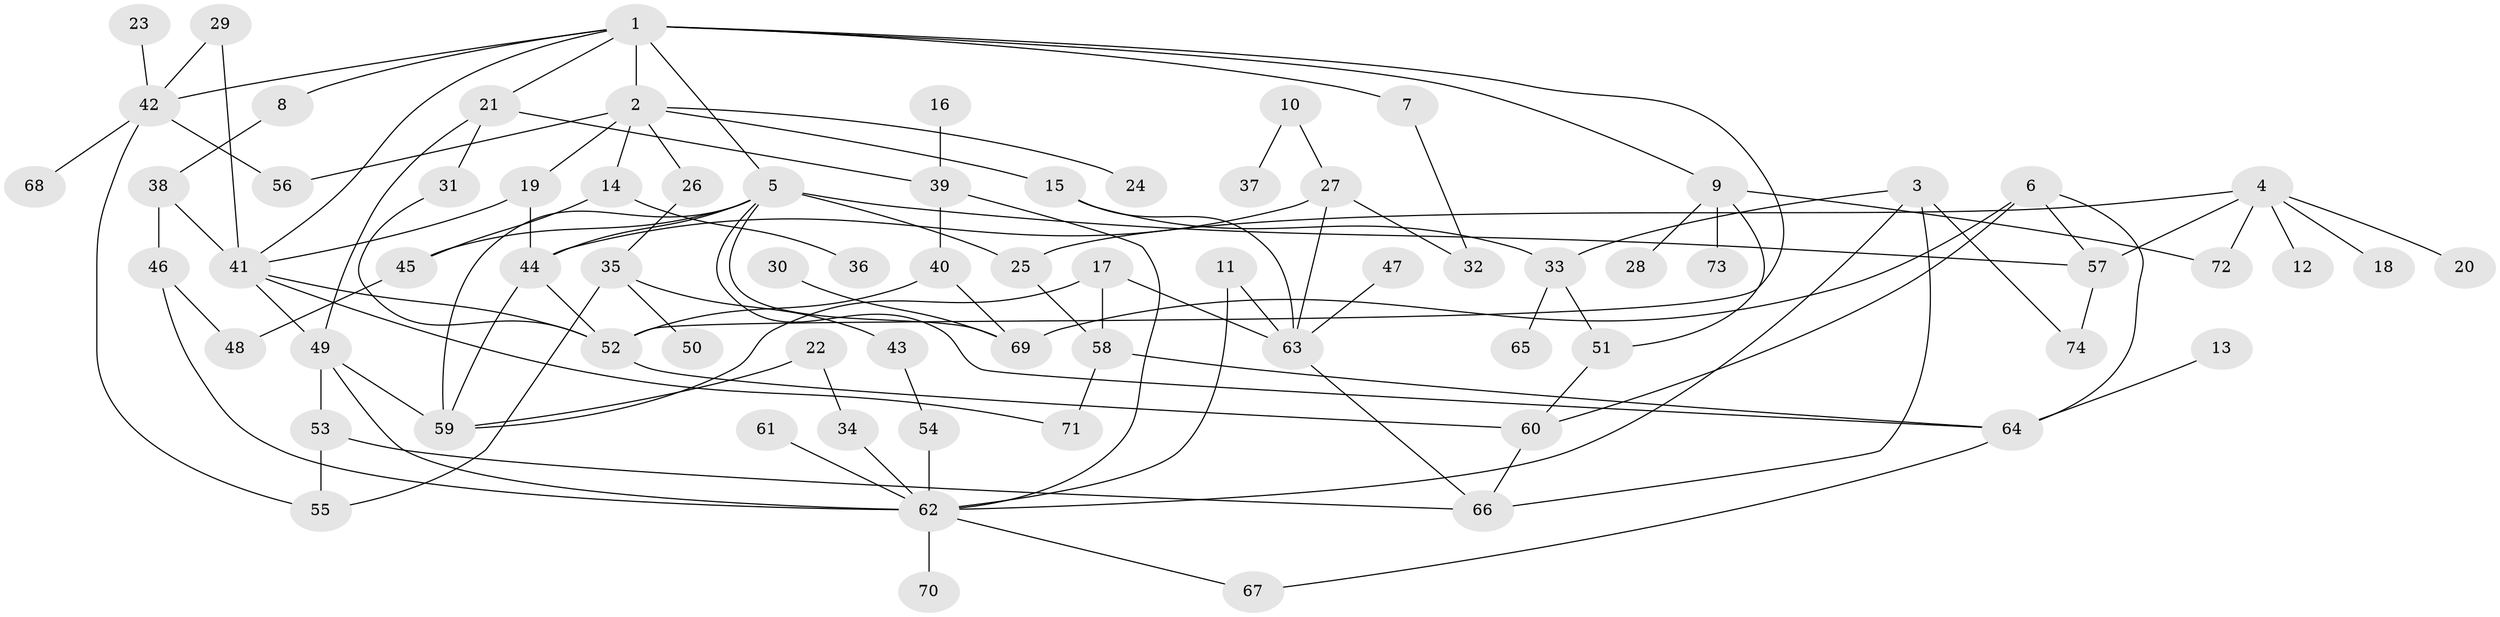 // original degree distribution, {5: 0.047619047619047616, 6: 0.013605442176870748, 7: 0.013605442176870748, 4: 0.1292517006802721, 2: 0.3129251700680272, 3: 0.23129251700680273, 9: 0.006802721088435374, 1: 0.24489795918367346}
// Generated by graph-tools (version 1.1) at 2025/25/03/09/25 03:25:25]
// undirected, 74 vertices, 114 edges
graph export_dot {
graph [start="1"]
  node [color=gray90,style=filled];
  1;
  2;
  3;
  4;
  5;
  6;
  7;
  8;
  9;
  10;
  11;
  12;
  13;
  14;
  15;
  16;
  17;
  18;
  19;
  20;
  21;
  22;
  23;
  24;
  25;
  26;
  27;
  28;
  29;
  30;
  31;
  32;
  33;
  34;
  35;
  36;
  37;
  38;
  39;
  40;
  41;
  42;
  43;
  44;
  45;
  46;
  47;
  48;
  49;
  50;
  51;
  52;
  53;
  54;
  55;
  56;
  57;
  58;
  59;
  60;
  61;
  62;
  63;
  64;
  65;
  66;
  67;
  68;
  69;
  70;
  71;
  72;
  73;
  74;
  1 -- 2 [weight=1.0];
  1 -- 5 [weight=1.0];
  1 -- 7 [weight=1.0];
  1 -- 8 [weight=1.0];
  1 -- 9 [weight=1.0];
  1 -- 21 [weight=1.0];
  1 -- 41 [weight=1.0];
  1 -- 42 [weight=1.0];
  1 -- 52 [weight=1.0];
  2 -- 14 [weight=1.0];
  2 -- 15 [weight=1.0];
  2 -- 19 [weight=1.0];
  2 -- 24 [weight=1.0];
  2 -- 26 [weight=1.0];
  2 -- 56 [weight=1.0];
  3 -- 33 [weight=1.0];
  3 -- 62 [weight=1.0];
  3 -- 66 [weight=1.0];
  3 -- 74 [weight=1.0];
  4 -- 12 [weight=1.0];
  4 -- 18 [weight=1.0];
  4 -- 20 [weight=1.0];
  4 -- 25 [weight=1.0];
  4 -- 57 [weight=1.0];
  4 -- 72 [weight=1.0];
  5 -- 25 [weight=1.0];
  5 -- 44 [weight=1.0];
  5 -- 45 [weight=1.0];
  5 -- 57 [weight=2.0];
  5 -- 59 [weight=1.0];
  5 -- 64 [weight=1.0];
  5 -- 69 [weight=1.0];
  6 -- 57 [weight=1.0];
  6 -- 60 [weight=1.0];
  6 -- 64 [weight=1.0];
  6 -- 69 [weight=1.0];
  7 -- 32 [weight=1.0];
  8 -- 38 [weight=1.0];
  9 -- 28 [weight=1.0];
  9 -- 51 [weight=1.0];
  9 -- 72 [weight=1.0];
  9 -- 73 [weight=1.0];
  10 -- 27 [weight=1.0];
  10 -- 37 [weight=1.0];
  11 -- 62 [weight=1.0];
  11 -- 63 [weight=1.0];
  13 -- 64 [weight=1.0];
  14 -- 36 [weight=1.0];
  14 -- 45 [weight=1.0];
  15 -- 33 [weight=1.0];
  15 -- 63 [weight=1.0];
  16 -- 39 [weight=1.0];
  17 -- 58 [weight=1.0];
  17 -- 59 [weight=1.0];
  17 -- 63 [weight=1.0];
  19 -- 41 [weight=1.0];
  19 -- 44 [weight=1.0];
  21 -- 31 [weight=1.0];
  21 -- 39 [weight=1.0];
  21 -- 49 [weight=1.0];
  22 -- 34 [weight=1.0];
  22 -- 59 [weight=1.0];
  23 -- 42 [weight=1.0];
  25 -- 58 [weight=1.0];
  26 -- 35 [weight=1.0];
  27 -- 32 [weight=1.0];
  27 -- 44 [weight=1.0];
  27 -- 63 [weight=1.0];
  29 -- 41 [weight=1.0];
  29 -- 42 [weight=1.0];
  30 -- 69 [weight=1.0];
  31 -- 52 [weight=1.0];
  33 -- 51 [weight=1.0];
  33 -- 65 [weight=1.0];
  34 -- 62 [weight=1.0];
  35 -- 43 [weight=1.0];
  35 -- 50 [weight=1.0];
  35 -- 55 [weight=1.0];
  38 -- 41 [weight=1.0];
  38 -- 46 [weight=1.0];
  39 -- 40 [weight=1.0];
  39 -- 62 [weight=1.0];
  40 -- 52 [weight=1.0];
  40 -- 69 [weight=1.0];
  41 -- 49 [weight=1.0];
  41 -- 52 [weight=1.0];
  41 -- 71 [weight=1.0];
  42 -- 55 [weight=1.0];
  42 -- 56 [weight=1.0];
  42 -- 68 [weight=1.0];
  43 -- 54 [weight=1.0];
  44 -- 52 [weight=1.0];
  44 -- 59 [weight=1.0];
  45 -- 48 [weight=1.0];
  46 -- 48 [weight=1.0];
  46 -- 62 [weight=1.0];
  47 -- 63 [weight=1.0];
  49 -- 53 [weight=1.0];
  49 -- 59 [weight=1.0];
  49 -- 62 [weight=1.0];
  51 -- 60 [weight=1.0];
  52 -- 60 [weight=1.0];
  53 -- 55 [weight=1.0];
  53 -- 66 [weight=1.0];
  54 -- 62 [weight=1.0];
  57 -- 74 [weight=1.0];
  58 -- 64 [weight=1.0];
  58 -- 71 [weight=1.0];
  60 -- 66 [weight=1.0];
  61 -- 62 [weight=1.0];
  62 -- 67 [weight=1.0];
  62 -- 70 [weight=1.0];
  63 -- 66 [weight=1.0];
  64 -- 67 [weight=1.0];
}
